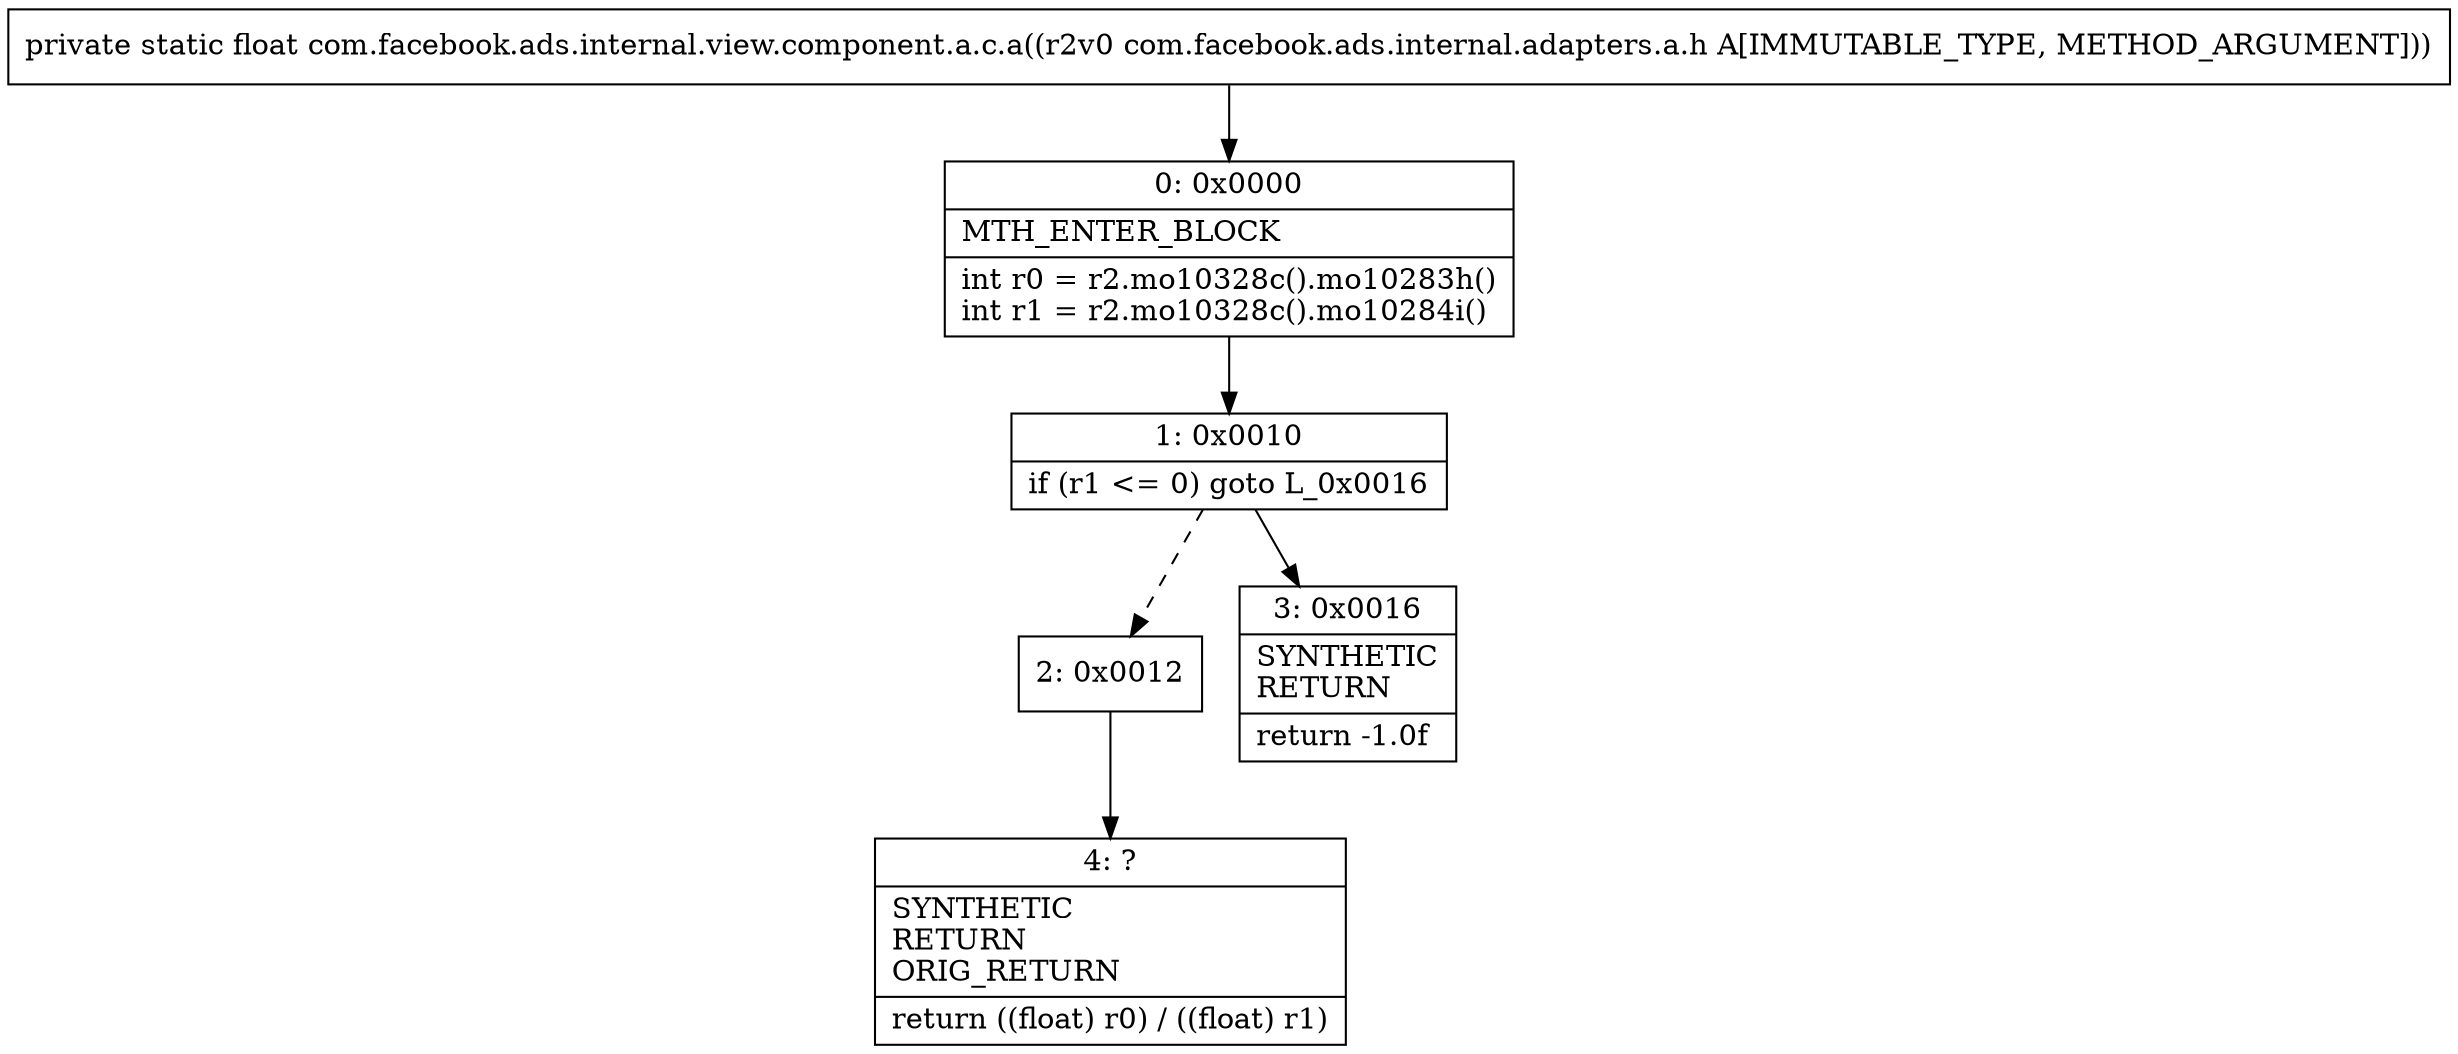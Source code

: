 digraph "CFG forcom.facebook.ads.internal.view.component.a.c.a(Lcom\/facebook\/ads\/internal\/adapters\/a\/h;)F" {
Node_0 [shape=record,label="{0\:\ 0x0000|MTH_ENTER_BLOCK\l|int r0 = r2.mo10328c().mo10283h()\lint r1 = r2.mo10328c().mo10284i()\l}"];
Node_1 [shape=record,label="{1\:\ 0x0010|if (r1 \<= 0) goto L_0x0016\l}"];
Node_2 [shape=record,label="{2\:\ 0x0012}"];
Node_3 [shape=record,label="{3\:\ 0x0016|SYNTHETIC\lRETURN\l|return \-1.0f\l}"];
Node_4 [shape=record,label="{4\:\ ?|SYNTHETIC\lRETURN\lORIG_RETURN\l|return ((float) r0) \/ ((float) r1)\l}"];
MethodNode[shape=record,label="{private static float com.facebook.ads.internal.view.component.a.c.a((r2v0 com.facebook.ads.internal.adapters.a.h A[IMMUTABLE_TYPE, METHOD_ARGUMENT])) }"];
MethodNode -> Node_0;
Node_0 -> Node_1;
Node_1 -> Node_2[style=dashed];
Node_1 -> Node_3;
Node_2 -> Node_4;
}

